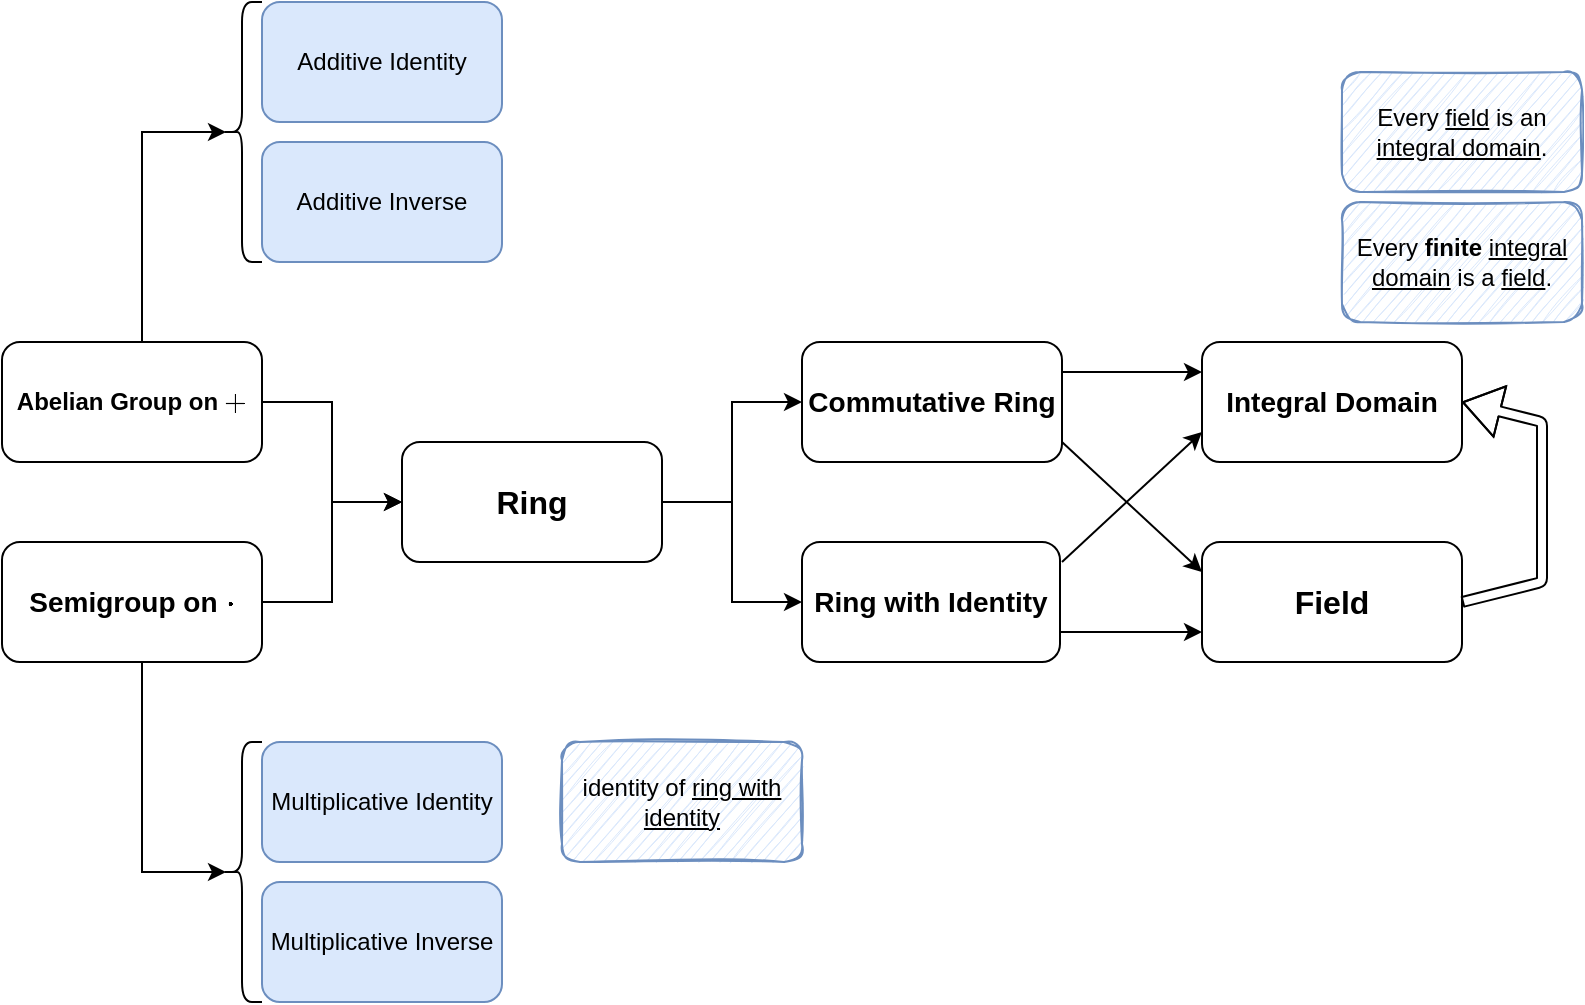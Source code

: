 <mxfile version="14.5.7" type="device"><diagram id="zrVul62lJx-7S8IOdKE7" name="Page-1"><mxGraphModel dx="528" dy="413" grid="1" gridSize="10" guides="1" tooltips="1" connect="1" arrows="1" fold="1" page="1" pageScale="1" pageWidth="827" pageHeight="1169" math="1" shadow="0"><root><mxCell id="0"/><mxCell id="1" parent="0"/><mxCell id="l0J3OdIP20EWC8VVPKAH-4" value="" style="edgeStyle=orthogonalEdgeStyle;rounded=0;orthogonalLoop=1;jettySize=auto;html=1;" parent="1" source="l0J3OdIP20EWC8VVPKAH-1" target="l0J3OdIP20EWC8VVPKAH-3" edge="1"><mxGeometry relative="1" as="geometry"/></mxCell><mxCell id="l0J3OdIP20EWC8VVPKAH-10" style="edgeStyle=orthogonalEdgeStyle;rounded=0;orthogonalLoop=1;jettySize=auto;html=1;entryX=0.1;entryY=0.5;entryDx=0;entryDy=0;entryPerimeter=0;" parent="1" source="l0J3OdIP20EWC8VVPKAH-1" target="l0J3OdIP20EWC8VVPKAH-8" edge="1"><mxGeometry relative="1" as="geometry"><Array as="points"><mxPoint x="100" y="175"/></Array></mxGeometry></mxCell><mxCell id="l0J3OdIP20EWC8VVPKAH-1" value="Abelian Group on \(+\)" style="rounded=1;whiteSpace=wrap;html=1;fontSize=12;fontStyle=1" parent="1" vertex="1"><mxGeometry x="30" y="280" width="130" height="60" as="geometry"/></mxCell><mxCell id="l0J3OdIP20EWC8VVPKAH-5" value="" style="edgeStyle=orthogonalEdgeStyle;rounded=0;orthogonalLoop=1;jettySize=auto;html=1;" parent="1" source="l0J3OdIP20EWC8VVPKAH-2" target="l0J3OdIP20EWC8VVPKAH-3" edge="1"><mxGeometry relative="1" as="geometry"/></mxCell><mxCell id="l0J3OdIP20EWC8VVPKAH-14" style="edgeStyle=orthogonalEdgeStyle;rounded=0;orthogonalLoop=1;jettySize=auto;html=1;entryX=0.1;entryY=0.5;entryDx=0;entryDy=0;entryPerimeter=0;" parent="1" source="l0J3OdIP20EWC8VVPKAH-2" target="l0J3OdIP20EWC8VVPKAH-12" edge="1"><mxGeometry relative="1" as="geometry"><Array as="points"><mxPoint x="100" y="545"/></Array></mxGeometry></mxCell><mxCell id="l0J3OdIP20EWC8VVPKAH-2" value="Semigroup on \(\cdot\)" style="rounded=1;whiteSpace=wrap;html=1;fontSize=14;fontStyle=1" parent="1" vertex="1"><mxGeometry x="30" y="380" width="130" height="60" as="geometry"/></mxCell><mxCell id="l0J3OdIP20EWC8VVPKAH-21" style="edgeStyle=orthogonalEdgeStyle;rounded=0;orthogonalLoop=1;jettySize=auto;html=1;entryX=0;entryY=0.5;entryDx=0;entryDy=0;" parent="1" source="l0J3OdIP20EWC8VVPKAH-3" target="l0J3OdIP20EWC8VVPKAH-16" edge="1"><mxGeometry relative="1" as="geometry"/></mxCell><mxCell id="l0J3OdIP20EWC8VVPKAH-22" style="edgeStyle=orthogonalEdgeStyle;rounded=0;orthogonalLoop=1;jettySize=auto;html=1;entryX=0;entryY=0.5;entryDx=0;entryDy=0;" parent="1" source="l0J3OdIP20EWC8VVPKAH-3" target="l0J3OdIP20EWC8VVPKAH-18" edge="1"><mxGeometry relative="1" as="geometry"/></mxCell><mxCell id="l0J3OdIP20EWC8VVPKAH-3" value="Ring" style="whiteSpace=wrap;html=1;rounded=1;fontSize=16;fontStyle=1" parent="1" vertex="1"><mxGeometry x="230" y="330" width="130" height="60" as="geometry"/></mxCell><mxCell id="l0J3OdIP20EWC8VVPKAH-6" value="Additive Identity" style="whiteSpace=wrap;html=1;rounded=1;fillColor=#dae8fc;strokeColor=#6c8ebf;" parent="1" vertex="1"><mxGeometry x="160" y="110" width="120" height="60" as="geometry"/></mxCell><mxCell id="l0J3OdIP20EWC8VVPKAH-8" value="" style="shape=curlyBracket;whiteSpace=wrap;html=1;rounded=1;" parent="1" vertex="1"><mxGeometry x="140" y="110" width="20" height="130" as="geometry"/></mxCell><mxCell id="l0J3OdIP20EWC8VVPKAH-9" value="Additive Inverse" style="whiteSpace=wrap;html=1;rounded=1;fillColor=#dae8fc;strokeColor=#6c8ebf;" parent="1" vertex="1"><mxGeometry x="160" y="180" width="120" height="60" as="geometry"/></mxCell><mxCell id="l0J3OdIP20EWC8VVPKAH-11" value="Multiplicative Identity" style="whiteSpace=wrap;html=1;rounded=1;fillColor=#dae8fc;strokeColor=#6c8ebf;" parent="1" vertex="1"><mxGeometry x="160" y="480" width="120" height="60" as="geometry"/></mxCell><mxCell id="l0J3OdIP20EWC8VVPKAH-12" value="" style="shape=curlyBracket;whiteSpace=wrap;html=1;rounded=1;" parent="1" vertex="1"><mxGeometry x="140" y="480" width="20" height="130" as="geometry"/></mxCell><mxCell id="l0J3OdIP20EWC8VVPKAH-13" value="Multiplicative Inverse" style="whiteSpace=wrap;html=1;rounded=1;fillColor=#dae8fc;strokeColor=#6c8ebf;" parent="1" vertex="1"><mxGeometry x="160" y="550" width="120" height="60" as="geometry"/></mxCell><mxCell id="l0J3OdIP20EWC8VVPKAH-15" value="identity of &lt;u&gt;ring with identity&lt;/u&gt;" style="rounded=1;whiteSpace=wrap;html=1;fillColor=#dae8fc;strokeColor=#6c8ebf;sketch=1;" parent="1" vertex="1"><mxGeometry x="310" y="480" width="120" height="60" as="geometry"/></mxCell><mxCell id="l0J3OdIP20EWC8VVPKAH-26" style="edgeStyle=orthogonalEdgeStyle;rounded=0;orthogonalLoop=1;jettySize=auto;html=1;exitX=1;exitY=0.25;exitDx=0;exitDy=0;entryX=0;entryY=0.25;entryDx=0;entryDy=0;" parent="1" source="l0J3OdIP20EWC8VVPKAH-16" target="l0J3OdIP20EWC8VVPKAH-19" edge="1"><mxGeometry relative="1" as="geometry"/></mxCell><mxCell id="l0J3OdIP20EWC8VVPKAH-16" value="Commutative Ring" style="rounded=1;whiteSpace=wrap;html=1;sketch=0;fontSize=14;fontStyle=1" parent="1" vertex="1"><mxGeometry x="430" y="280" width="130" height="60" as="geometry"/></mxCell><mxCell id="l0J3OdIP20EWC8VVPKAH-27" style="edgeStyle=orthogonalEdgeStyle;rounded=0;orthogonalLoop=1;jettySize=auto;html=1;exitX=1;exitY=0.75;exitDx=0;exitDy=0;entryX=0;entryY=0.75;entryDx=0;entryDy=0;" parent="1" source="l0J3OdIP20EWC8VVPKAH-18" target="l0J3OdIP20EWC8VVPKAH-20" edge="1"><mxGeometry relative="1" as="geometry"/></mxCell><mxCell id="l0J3OdIP20EWC8VVPKAH-18" value="Ring with Identity" style="rounded=1;whiteSpace=wrap;html=1;sketch=0;fontSize=14;fontStyle=1" parent="1" vertex="1"><mxGeometry x="430" y="380" width="129" height="60" as="geometry"/></mxCell><mxCell id="l0J3OdIP20EWC8VVPKAH-19" value="Integral Domain" style="rounded=1;whiteSpace=wrap;html=1;sketch=0;fontSize=14;fontStyle=1" parent="1" vertex="1"><mxGeometry x="630" y="280" width="130" height="60" as="geometry"/></mxCell><mxCell id="l0J3OdIP20EWC8VVPKAH-20" value="Field" style="rounded=1;whiteSpace=wrap;html=1;sketch=0;fontSize=16;fontStyle=1" parent="1" vertex="1"><mxGeometry x="630" y="380" width="130" height="60" as="geometry"/></mxCell><mxCell id="l0J3OdIP20EWC8VVPKAH-30" value="" style="endArrow=classic;html=1;entryX=0;entryY=0.25;entryDx=0;entryDy=0;" parent="1" target="l0J3OdIP20EWC8VVPKAH-20" edge="1"><mxGeometry width="50" height="50" relative="1" as="geometry"><mxPoint x="560" y="330" as="sourcePoint"/><mxPoint x="640" y="395" as="targetPoint"/></mxGeometry></mxCell><mxCell id="l0J3OdIP20EWC8VVPKAH-31" value="" style="endArrow=classic;html=1;entryX=0;entryY=0.75;entryDx=0;entryDy=0;" parent="1" target="l0J3OdIP20EWC8VVPKAH-19" edge="1"><mxGeometry width="50" height="50" relative="1" as="geometry"><mxPoint x="560" y="390" as="sourcePoint"/><mxPoint x="640" y="465" as="targetPoint"/></mxGeometry></mxCell><mxCell id="l0J3OdIP20EWC8VVPKAH-32" value="" style="shape=image;html=1;verticalAlign=top;verticalLabelPosition=bottom;labelBackgroundColor=#ffffff;imageAspect=0;aspect=fixed;image=https://cdn3.iconfinder.com/data/icons/letters-and-numbers-1/32/number_1_green-128.png;sketch=0;" parent="1" vertex="1"><mxGeometry x="280" y="110" width="30" height="30" as="geometry"/></mxCell><mxCell id="l0J3OdIP20EWC8VVPKAH-33" value="" style="shape=image;html=1;verticalAlign=top;verticalLabelPosition=bottom;labelBackgroundColor=#ffffff;imageAspect=0;aspect=fixed;image=https://cdn3.iconfinder.com/data/icons/letters-and-numbers-1/32/number_2_green-128.png;sketch=0;" parent="1" vertex="1"><mxGeometry x="140" y="280" width="20" height="20" as="geometry"/></mxCell><mxCell id="l0J3OdIP20EWC8VVPKAH-34" value="" style="shape=image;html=1;verticalAlign=top;verticalLabelPosition=bottom;labelBackgroundColor=#ffffff;imageAspect=0;aspect=fixed;image=https://cdn3.iconfinder.com/data/icons/letters-and-numbers-1/32/number_4_green-128.png;sketch=0;" parent="1" vertex="1"><mxGeometry x="280" y="550" width="30" height="30" as="geometry"/></mxCell><mxCell id="l0J3OdIP20EWC8VVPKAH-35" value="" style="shape=image;html=1;verticalAlign=top;verticalLabelPosition=bottom;labelBackgroundColor=#ffffff;imageAspect=0;aspect=fixed;image=https://cdn3.iconfinder.com/data/icons/letters-and-numbers-1/32/number_3_green-128.png;sketch=0;" parent="1" vertex="1"><mxGeometry x="280" y="480" width="30" height="30" as="geometry"/></mxCell><mxCell id="l0J3OdIP20EWC8VVPKAH-39" value="" style="shape=image;html=1;verticalAlign=top;verticalLabelPosition=bottom;labelBackgroundColor=#ffffff;imageAspect=0;aspect=fixed;image=https://cdn3.iconfinder.com/data/icons/letters-and-numbers-1/32/number_1_green-128.png;sketch=0;" parent="1" vertex="1"><mxGeometry x="120" y="280" width="20" height="20" as="geometry"/></mxCell><mxCell id="l0J3OdIP20EWC8VVPKAH-41" value="" style="shape=image;html=1;verticalAlign=top;verticalLabelPosition=bottom;labelBackgroundColor=#ffffff;imageAspect=0;aspect=fixed;image=https://cdn3.iconfinder.com/data/icons/letters-and-numbers-1/32/number_2_green-128.png;sketch=0;" parent="1" vertex="1"><mxGeometry x="285" y="180" width="30" height="30" as="geometry"/></mxCell><mxCell id="l0J3OdIP20EWC8VVPKAH-46" value="" style="shape=image;html=1;verticalAlign=top;verticalLabelPosition=bottom;labelBackgroundColor=#ffffff;imageAspect=0;aspect=fixed;image=https://cdn3.iconfinder.com/data/icons/letters-and-numbers-1/32/number_2_green-128.png;sketch=0;" parent="1" vertex="1"><mxGeometry x="340" y="330" width="20" height="20" as="geometry"/></mxCell><mxCell id="l0J3OdIP20EWC8VVPKAH-47" value="" style="shape=image;html=1;verticalAlign=top;verticalLabelPosition=bottom;labelBackgroundColor=#ffffff;imageAspect=0;aspect=fixed;image=https://cdn3.iconfinder.com/data/icons/letters-and-numbers-1/32/number_1_green-128.png;sketch=0;" parent="1" vertex="1"><mxGeometry x="320" y="330" width="20" height="20" as="geometry"/></mxCell><mxCell id="l0J3OdIP20EWC8VVPKAH-48" value="" style="shape=image;html=1;verticalAlign=top;verticalLabelPosition=bottom;labelBackgroundColor=#ffffff;imageAspect=0;aspect=fixed;image=https://cdn3.iconfinder.com/data/icons/letters-and-numbers-1/32/number_2_green-128.png;sketch=0;" parent="1" vertex="1"><mxGeometry x="540" y="280" width="20" height="20" as="geometry"/></mxCell><mxCell id="l0J3OdIP20EWC8VVPKAH-49" value="" style="shape=image;html=1;verticalAlign=top;verticalLabelPosition=bottom;labelBackgroundColor=#ffffff;imageAspect=0;aspect=fixed;image=https://cdn3.iconfinder.com/data/icons/letters-and-numbers-1/32/number_1_green-128.png;sketch=0;" parent="1" vertex="1"><mxGeometry x="520" y="280" width="20" height="20" as="geometry"/></mxCell><mxCell id="l0J3OdIP20EWC8VVPKAH-50" value="" style="shape=image;html=1;verticalAlign=top;verticalLabelPosition=bottom;labelBackgroundColor=#ffffff;imageAspect=0;aspect=fixed;image=https://cdn3.iconfinder.com/data/icons/letters-and-numbers-1/32/number_2_green-128.png;sketch=0;" parent="1" vertex="1"><mxGeometry x="520" y="380" width="20" height="20" as="geometry"/></mxCell><mxCell id="l0J3OdIP20EWC8VVPKAH-51" value="" style="shape=image;html=1;verticalAlign=top;verticalLabelPosition=bottom;labelBackgroundColor=#ffffff;imageAspect=0;aspect=fixed;image=https://cdn3.iconfinder.com/data/icons/letters-and-numbers-1/32/number_1_green-128.png;sketch=0;" parent="1" vertex="1"><mxGeometry x="500" y="380" width="20" height="20" as="geometry"/></mxCell><mxCell id="l0J3OdIP20EWC8VVPKAH-52" value="" style="shape=image;html=1;verticalAlign=top;verticalLabelPosition=bottom;labelBackgroundColor=#ffffff;imageAspect=0;aspect=fixed;image=https://cdn3.iconfinder.com/data/icons/letters-and-numbers-1/32/number_3_green-128.png;sketch=0;" parent="1" vertex="1"><mxGeometry x="540" y="380" width="20" height="20" as="geometry"/></mxCell><mxCell id="l0J3OdIP20EWC8VVPKAH-54" value="" style="shape=image;html=1;verticalAlign=top;verticalLabelPosition=bottom;labelBackgroundColor=#ffffff;imageAspect=0;aspect=fixed;image=https://cdn3.iconfinder.com/data/icons/letters-and-numbers-1/32/number_2_green-128.png;sketch=0;" parent="1" vertex="1"><mxGeometry x="720" y="280" width="20" height="20" as="geometry"/></mxCell><mxCell id="l0J3OdIP20EWC8VVPKAH-55" value="" style="shape=image;html=1;verticalAlign=top;verticalLabelPosition=bottom;labelBackgroundColor=#ffffff;imageAspect=0;aspect=fixed;image=https://cdn3.iconfinder.com/data/icons/letters-and-numbers-1/32/number_1_green-128.png;sketch=0;" parent="1" vertex="1"><mxGeometry x="700" y="280" width="20" height="20" as="geometry"/></mxCell><mxCell id="l0J3OdIP20EWC8VVPKAH-56" value="" style="shape=image;html=1;verticalAlign=top;verticalLabelPosition=bottom;labelBackgroundColor=#ffffff;imageAspect=0;aspect=fixed;image=https://cdn3.iconfinder.com/data/icons/letters-and-numbers-1/32/number_3_green-128.png;sketch=0;" parent="1" vertex="1"><mxGeometry x="740" y="280" width="20" height="20" as="geometry"/></mxCell><mxCell id="l0J3OdIP20EWC8VVPKAH-57" value="" style="shape=image;html=1;verticalAlign=top;verticalLabelPosition=bottom;labelBackgroundColor=#ffffff;imageAspect=0;aspect=fixed;image=https://cdn3.iconfinder.com/data/icons/letters-and-numbers-1/32/number_2_green-128.png;sketch=0;" parent="1" vertex="1"><mxGeometry x="700" y="380" width="20" height="20" as="geometry"/></mxCell><mxCell id="l0J3OdIP20EWC8VVPKAH-58" value="" style="shape=image;html=1;verticalAlign=top;verticalLabelPosition=bottom;labelBackgroundColor=#ffffff;imageAspect=0;aspect=fixed;image=https://cdn3.iconfinder.com/data/icons/letters-and-numbers-1/32/number_1_green-128.png;sketch=0;" parent="1" vertex="1"><mxGeometry x="680" y="380" width="20" height="20" as="geometry"/></mxCell><mxCell id="l0J3OdIP20EWC8VVPKAH-59" value="" style="shape=image;html=1;verticalAlign=top;verticalLabelPosition=bottom;labelBackgroundColor=#ffffff;imageAspect=0;aspect=fixed;image=https://cdn3.iconfinder.com/data/icons/letters-and-numbers-1/32/number_3_green-128.png;sketch=0;" parent="1" vertex="1"><mxGeometry x="720" y="380" width="20" height="20" as="geometry"/></mxCell><mxCell id="l0J3OdIP20EWC8VVPKAH-60" value="" style="shape=image;html=1;verticalAlign=top;verticalLabelPosition=bottom;labelBackgroundColor=#ffffff;imageAspect=0;aspect=fixed;image=https://cdn3.iconfinder.com/data/icons/letters-and-numbers-1/32/number_4_green-128.png;sketch=0;" parent="1" vertex="1"><mxGeometry x="740" y="380" width="20" height="20" as="geometry"/></mxCell><mxCell id="l0J3OdIP20EWC8VVPKAH-63" value="" style="shape=flexArrow;endArrow=classic;html=1;fontSize=14;entryX=1;entryY=0.5;entryDx=0;entryDy=0;exitX=1;exitY=0.5;exitDx=0;exitDy=0;width=5;" parent="1" source="l0J3OdIP20EWC8VVPKAH-20" target="l0J3OdIP20EWC8VVPKAH-19" edge="1"><mxGeometry width="50" height="50" relative="1" as="geometry"><mxPoint x="770" y="380" as="sourcePoint"/><mxPoint x="820" y="330" as="targetPoint"/><Array as="points"><mxPoint x="800" y="400"/><mxPoint x="800" y="320"/></Array></mxGeometry></mxCell><mxCell id="l0J3OdIP20EWC8VVPKAH-64" value="Every &lt;b&gt;finite &lt;/b&gt;&lt;u&gt;integral domain&lt;/u&gt; is a &lt;u&gt;field&lt;/u&gt;." style="rounded=1;whiteSpace=wrap;html=1;fillColor=#dae8fc;strokeColor=#6c8ebf;sketch=1;" parent="1" vertex="1"><mxGeometry x="700" y="210" width="120" height="60" as="geometry"/></mxCell><mxCell id="l0J3OdIP20EWC8VVPKAH-65" value="Every &lt;u&gt;field&lt;/u&gt; is an &lt;u&gt;integral domain&lt;/u&gt;." style="rounded=1;whiteSpace=wrap;html=1;fillColor=#dae8fc;strokeColor=#6c8ebf;sketch=1;" parent="1" vertex="1"><mxGeometry x="700" y="145" width="120" height="60" as="geometry"/></mxCell></root></mxGraphModel></diagram></mxfile>
